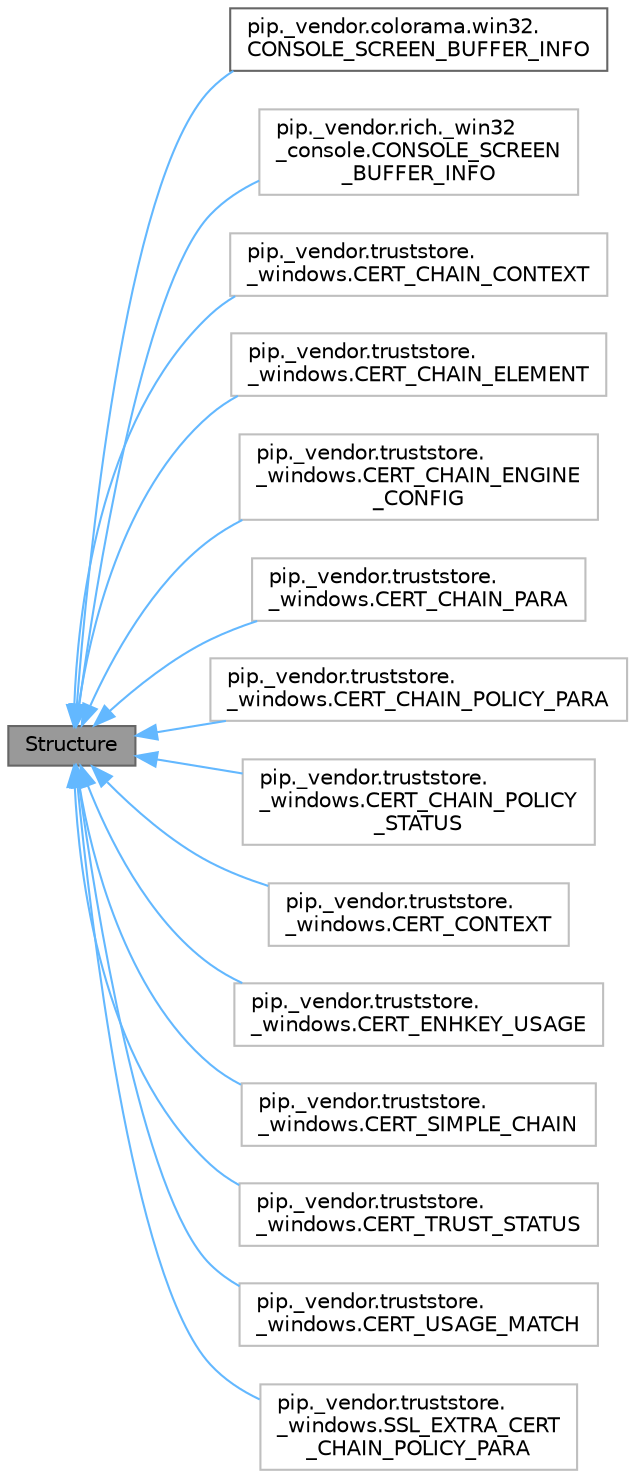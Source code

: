 digraph "Structure"
{
 // LATEX_PDF_SIZE
  bgcolor="transparent";
  edge [fontname=Helvetica,fontsize=10,labelfontname=Helvetica,labelfontsize=10];
  node [fontname=Helvetica,fontsize=10,shape=box,height=0.2,width=0.4];
  rankdir="LR";
  Node1 [id="Node000001",label="Structure",height=0.2,width=0.4,color="gray40", fillcolor="grey60", style="filled", fontcolor="black",tooltip=" "];
  Node1 -> Node2 [id="edge1_Node000001_Node000002",dir="back",color="steelblue1",style="solid",tooltip=" "];
  Node2 [id="Node000002",label="pip._vendor.colorama.win32.\lCONSOLE_SCREEN_BUFFER_INFO",height=0.2,width=0.4,color="gray40", fillcolor="white", style="filled",URL="$d9/dea/classpip_1_1__vendor_1_1colorama_1_1win32_1_1CONSOLE__SCREEN__BUFFER__INFO.html",tooltip=" "];
  Node1 -> Node3 [id="edge2_Node000001_Node000003",dir="back",color="steelblue1",style="solid",tooltip=" "];
  Node3 [id="Node000003",label="pip._vendor.rich._win32\l_console.CONSOLE_SCREEN\l_BUFFER_INFO",height=0.2,width=0.4,color="grey75", fillcolor="white", style="filled",URL="$d7/d5a/classpip_1_1__vendor_1_1rich_1_1__win32__console_1_1CONSOLE__SCREEN__BUFFER__INFO.html",tooltip=" "];
  Node1 -> Node4 [id="edge3_Node000001_Node000004",dir="back",color="steelblue1",style="solid",tooltip=" "];
  Node4 [id="Node000004",label="pip._vendor.truststore.\l_windows.CERT_CHAIN_CONTEXT",height=0.2,width=0.4,color="grey75", fillcolor="white", style="filled",URL="$d7/d6b/classpip_1_1__vendor_1_1truststore_1_1__windows_1_1CERT__CHAIN__CONTEXT.html",tooltip=" "];
  Node1 -> Node5 [id="edge4_Node000001_Node000005",dir="back",color="steelblue1",style="solid",tooltip=" "];
  Node5 [id="Node000005",label="pip._vendor.truststore.\l_windows.CERT_CHAIN_ELEMENT",height=0.2,width=0.4,color="grey75", fillcolor="white", style="filled",URL="$d8/dfb/classpip_1_1__vendor_1_1truststore_1_1__windows_1_1CERT__CHAIN__ELEMENT.html",tooltip=" "];
  Node1 -> Node6 [id="edge5_Node000001_Node000006",dir="back",color="steelblue1",style="solid",tooltip=" "];
  Node6 [id="Node000006",label="pip._vendor.truststore.\l_windows.CERT_CHAIN_ENGINE\l_CONFIG",height=0.2,width=0.4,color="grey75", fillcolor="white", style="filled",URL="$d8/d2a/classpip_1_1__vendor_1_1truststore_1_1__windows_1_1CERT__CHAIN__ENGINE__CONFIG.html",tooltip=" "];
  Node1 -> Node7 [id="edge6_Node000001_Node000007",dir="back",color="steelblue1",style="solid",tooltip=" "];
  Node7 [id="Node000007",label="pip._vendor.truststore.\l_windows.CERT_CHAIN_PARA",height=0.2,width=0.4,color="grey75", fillcolor="white", style="filled",URL="$d5/da0/classpip_1_1__vendor_1_1truststore_1_1__windows_1_1CERT__CHAIN__PARA.html",tooltip=" "];
  Node1 -> Node8 [id="edge7_Node000001_Node000008",dir="back",color="steelblue1",style="solid",tooltip=" "];
  Node8 [id="Node000008",label="pip._vendor.truststore.\l_windows.CERT_CHAIN_POLICY_PARA",height=0.2,width=0.4,color="grey75", fillcolor="white", style="filled",URL="$d0/d2b/classpip_1_1__vendor_1_1truststore_1_1__windows_1_1CERT__CHAIN__POLICY__PARA.html",tooltip=" "];
  Node1 -> Node9 [id="edge8_Node000001_Node000009",dir="back",color="steelblue1",style="solid",tooltip=" "];
  Node9 [id="Node000009",label="pip._vendor.truststore.\l_windows.CERT_CHAIN_POLICY\l_STATUS",height=0.2,width=0.4,color="grey75", fillcolor="white", style="filled",URL="$d5/d3d/classpip_1_1__vendor_1_1truststore_1_1__windows_1_1CERT__CHAIN__POLICY__STATUS.html",tooltip=" "];
  Node1 -> Node10 [id="edge9_Node000001_Node000010",dir="back",color="steelblue1",style="solid",tooltip=" "];
  Node10 [id="Node000010",label="pip._vendor.truststore.\l_windows.CERT_CONTEXT",height=0.2,width=0.4,color="grey75", fillcolor="white", style="filled",URL="$d0/d71/classpip_1_1__vendor_1_1truststore_1_1__windows_1_1CERT__CONTEXT.html",tooltip=" "];
  Node1 -> Node11 [id="edge10_Node000001_Node000011",dir="back",color="steelblue1",style="solid",tooltip=" "];
  Node11 [id="Node000011",label="pip._vendor.truststore.\l_windows.CERT_ENHKEY_USAGE",height=0.2,width=0.4,color="grey75", fillcolor="white", style="filled",URL="$d4/d1b/classpip_1_1__vendor_1_1truststore_1_1__windows_1_1CERT__ENHKEY__USAGE.html",tooltip=" "];
  Node1 -> Node12 [id="edge11_Node000001_Node000012",dir="back",color="steelblue1",style="solid",tooltip=" "];
  Node12 [id="Node000012",label="pip._vendor.truststore.\l_windows.CERT_SIMPLE_CHAIN",height=0.2,width=0.4,color="grey75", fillcolor="white", style="filled",URL="$d1/de6/classpip_1_1__vendor_1_1truststore_1_1__windows_1_1CERT__SIMPLE__CHAIN.html",tooltip=" "];
  Node1 -> Node13 [id="edge12_Node000001_Node000013",dir="back",color="steelblue1",style="solid",tooltip=" "];
  Node13 [id="Node000013",label="pip._vendor.truststore.\l_windows.CERT_TRUST_STATUS",height=0.2,width=0.4,color="grey75", fillcolor="white", style="filled",URL="$d9/de5/classpip_1_1__vendor_1_1truststore_1_1__windows_1_1CERT__TRUST__STATUS.html",tooltip=" "];
  Node1 -> Node14 [id="edge13_Node000001_Node000014",dir="back",color="steelblue1",style="solid",tooltip=" "];
  Node14 [id="Node000014",label="pip._vendor.truststore.\l_windows.CERT_USAGE_MATCH",height=0.2,width=0.4,color="grey75", fillcolor="white", style="filled",URL="$d8/da4/classpip_1_1__vendor_1_1truststore_1_1__windows_1_1CERT__USAGE__MATCH.html",tooltip=" "];
  Node1 -> Node15 [id="edge14_Node000001_Node000015",dir="back",color="steelblue1",style="solid",tooltip=" "];
  Node15 [id="Node000015",label="pip._vendor.truststore.\l_windows.SSL_EXTRA_CERT\l_CHAIN_POLICY_PARA",height=0.2,width=0.4,color="grey75", fillcolor="white", style="filled",URL="$dc/db8/classpip_1_1__vendor_1_1truststore_1_1__windows_1_1SSL__EXTRA__CERT__CHAIN__POLICY__PARA.html",tooltip=" "];
}
